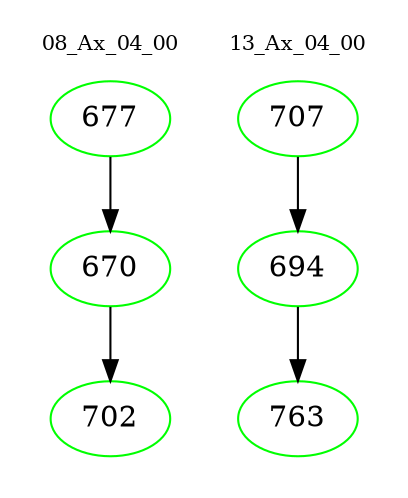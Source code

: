 digraph{
subgraph cluster_0 {
color = white
label = "08_Ax_04_00";
fontsize=10;
T0_677 [label="677", color="green"]
T0_677 -> T0_670 [color="black"]
T0_670 [label="670", color="green"]
T0_670 -> T0_702 [color="black"]
T0_702 [label="702", color="green"]
}
subgraph cluster_1 {
color = white
label = "13_Ax_04_00";
fontsize=10;
T1_707 [label="707", color="green"]
T1_707 -> T1_694 [color="black"]
T1_694 [label="694", color="green"]
T1_694 -> T1_763 [color="black"]
T1_763 [label="763", color="green"]
}
}

